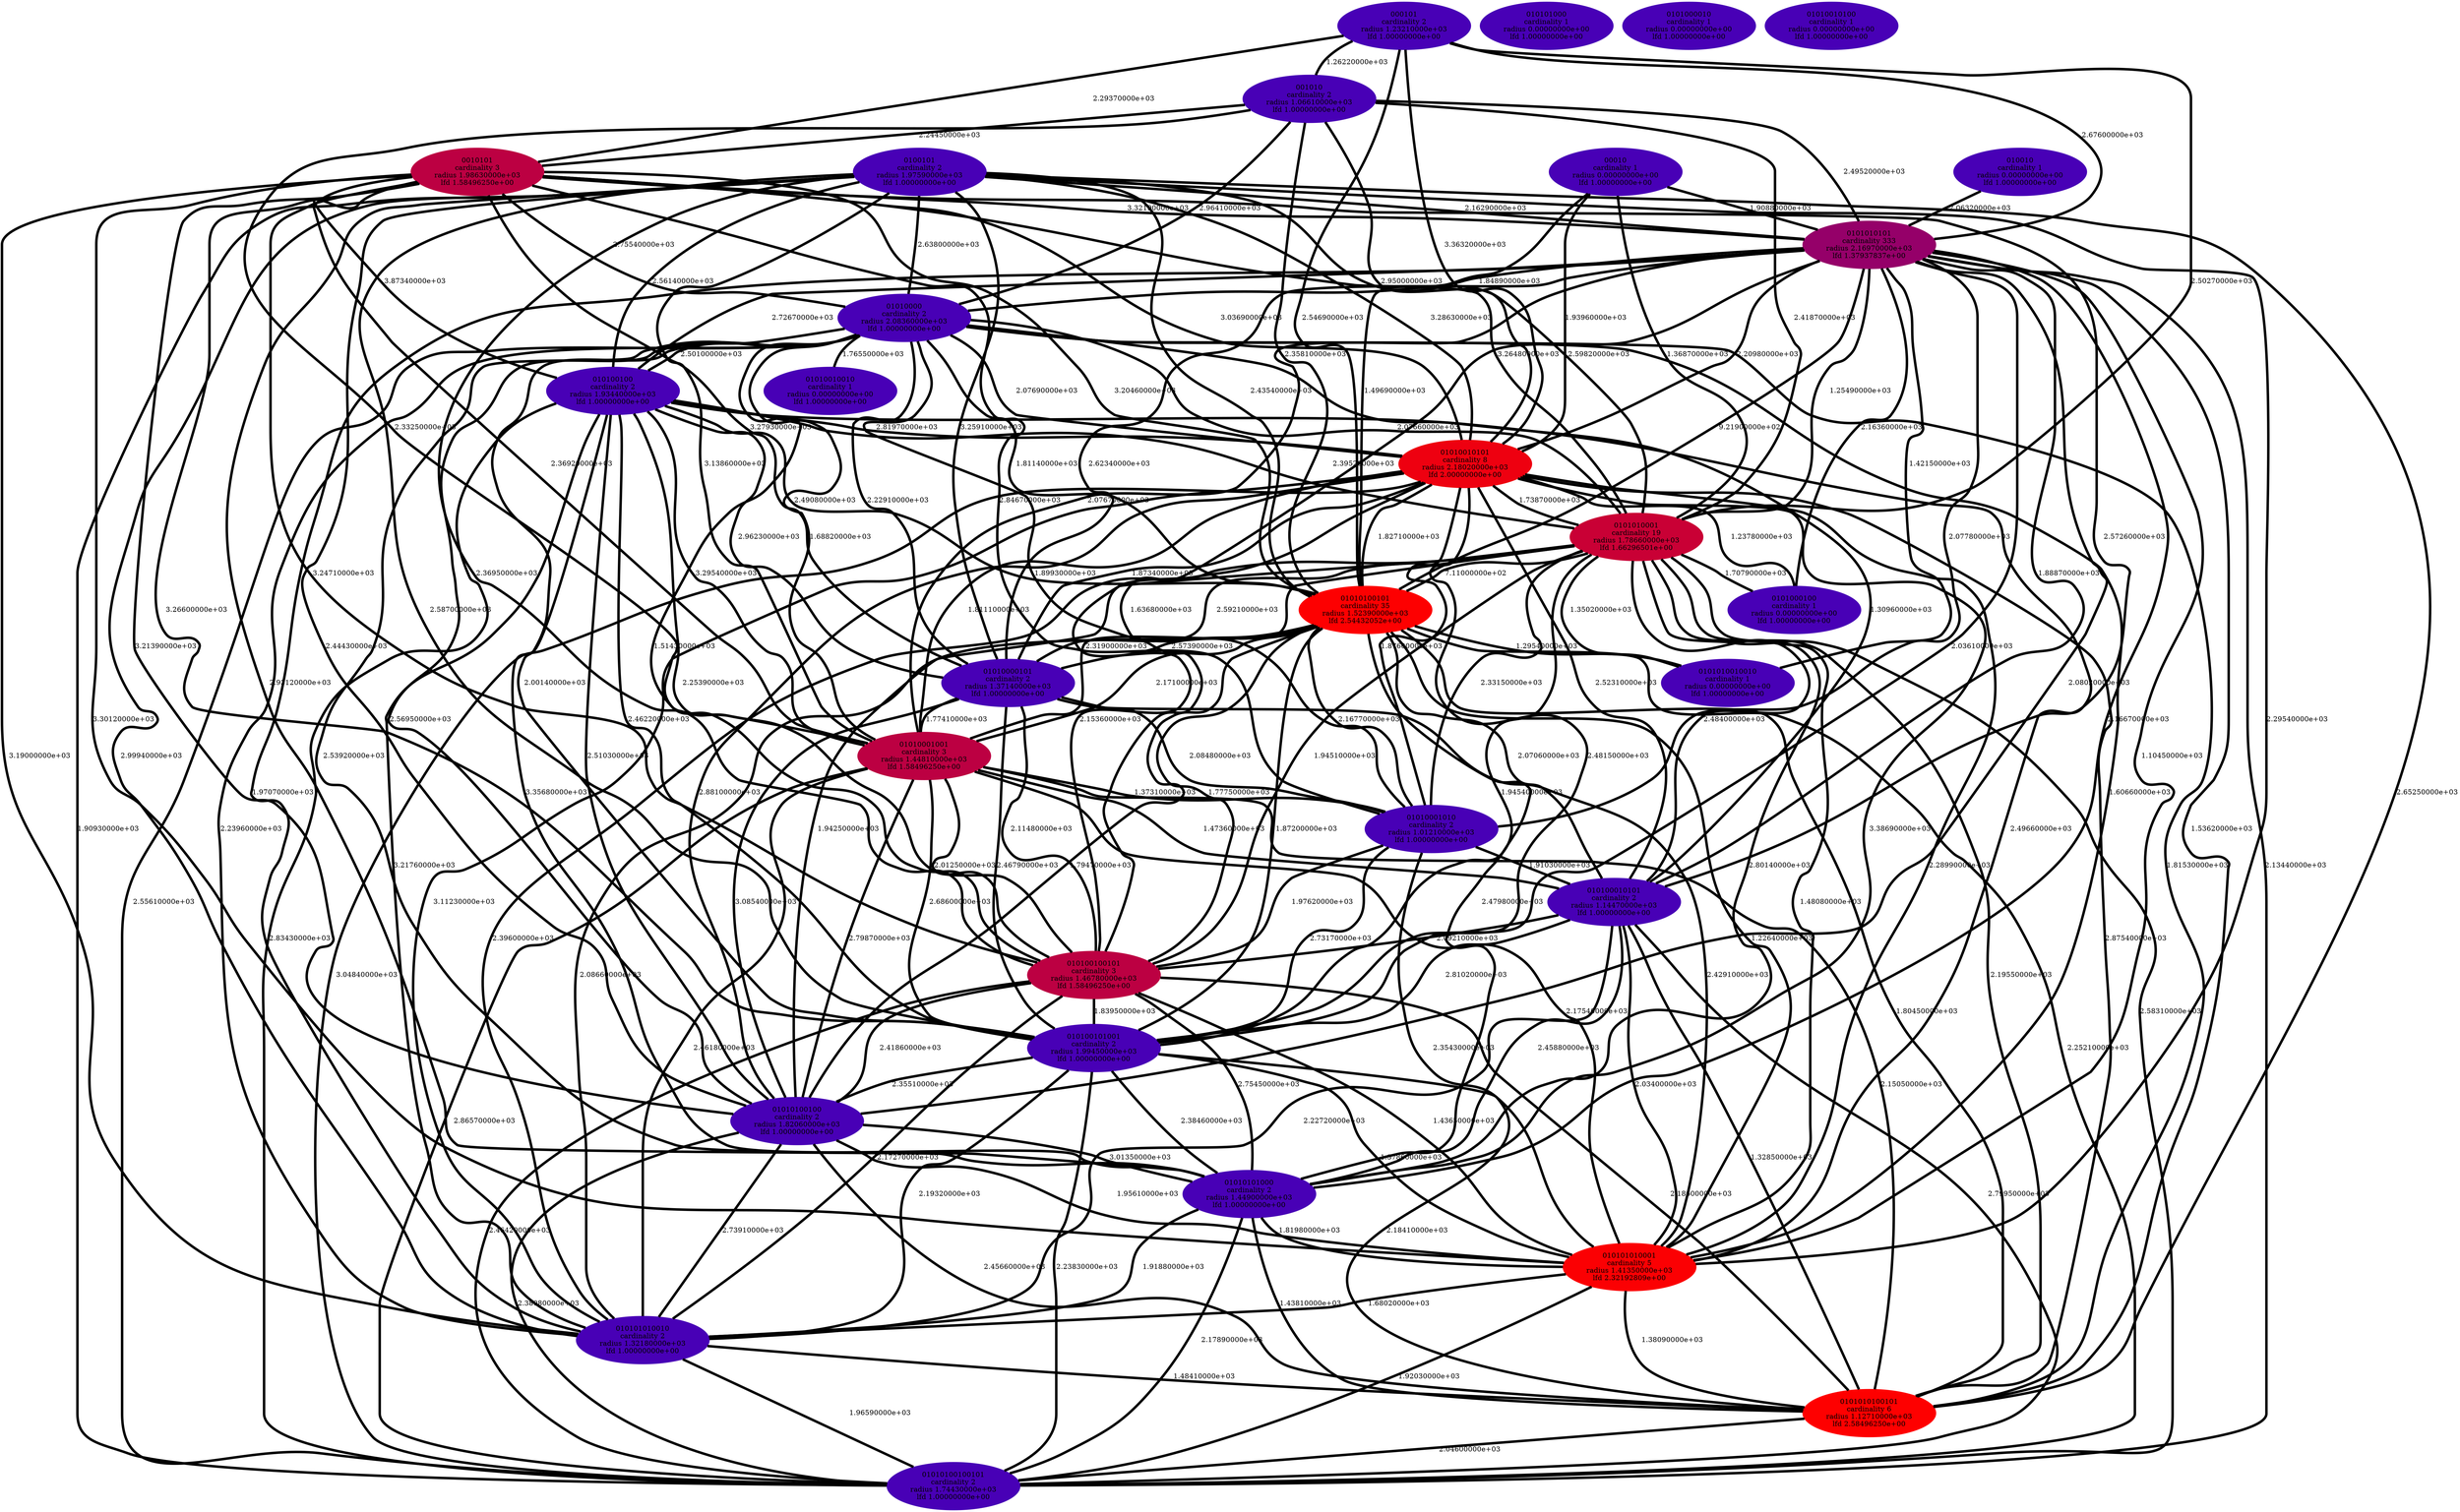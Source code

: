 graph component_cardinality_optimal_12 {
    edge[style=solid, penwidth="5", labeldistance="10"]
    0010101 [label="0010101\ncardinality 3\nradius 1.98630000e+03\nlfd 1.58496250e+00", color="#BC0042", style="filled"]
    001010 [label="001010\ncardinality 2\nradius 1.06610000e+03\nlfd 1.00000000e+00", color="#4800B6", style="filled"]
    01010001010 [label="01010001010\ncardinality 2\nradius 1.01210000e+03\nlfd 1.00000000e+00", color="#4800B6", style="filled"]
    01010001001 [label="01010001001\ncardinality 3\nradius 1.44810000e+03\nlfd 1.58496250e+00", color="#BC0042", style="filled"]
    01010100100101 [label="01010100100101\ncardinality 2\nradius 1.74430000e+03\nlfd 1.00000000e+00", color="#4800B6", style="filled"]
    010100010101 [label="010100010101\ncardinality 2\nradius 1.14470000e+03\nlfd 1.00000000e+00", color="#4800B6", style="filled"]
    00010 [label="00010\ncardinality 1\nradius 0.00000000e+00\nlfd 1.00000000e+00", color="#4800B6", style="filled"]
    0101010101 [label="0101010101\ncardinality 333\nradius 2.16970000e+03\nlfd 1.37937837e+00", color="#950069", style="filled"]
    01010000 [label="01010000\ncardinality 2\nradius 2.08360000e+03\nlfd 1.00000000e+00", color="#4800B6", style="filled"]
    0101010010010 [label="0101010010010\ncardinality 1\nradius 0.00000000e+00\nlfd 1.00000000e+00", color="#4800B6", style="filled"]
    01010101000 [label="01010101000\ncardinality 2\nradius 1.44900000e+03\nlfd 1.00000000e+00", color="#4800B6", style="filled"]
    0100101 [label="0100101\ncardinality 2\nradius 1.97590000e+03\nlfd 1.00000000e+00", color="#4800B6", style="filled"]
    010101000 [label="010101000\ncardinality 1\nradius 0.00000000e+00\nlfd 1.00000000e+00", color="#4800B6", style="filled"]
    010100100 [label="010100100\ncardinality 2\nradius 1.93440000e+03\nlfd 1.00000000e+00", color="#4800B6", style="filled"]
    010100100101 [label="010100100101\ncardinality 3\nradius 1.46780000e+03\nlfd 1.58496250e+00", color="#BC0042", style="filled"]
    0101010001 [label="0101010001\ncardinality 19\nradius 1.78660000e+03\nlfd 1.66296501e+00", color="#C90035", style="filled"]
    0101000100 [label="0101000100\ncardinality 1\nradius 0.00000000e+00\nlfd 1.00000000e+00", color="#4800B6", style="filled"]
    01010100100 [label="01010100100\ncardinality 2\nradius 1.82060000e+03\nlfd 1.00000000e+00", color="#4800B6", style="filled"]
    000101 [label="000101\ncardinality 2\nradius 1.23210000e+03\nlfd 1.00000000e+00", color="#4800B6", style="filled"]
    0101000010 [label="0101000010\ncardinality 1\nradius 0.00000000e+00\nlfd 1.00000000e+00", color="#4800B6", style="filled"]
    01010010101 [label="01010010101\ncardinality 8\nradius 2.18020000e+03\nlfd 2.00000000e+00", color="#EE0010", style="filled"]
    010010 [label="010010\ncardinality 1\nradius 0.00000000e+00\nlfd 1.00000000e+00", color="#4800B6", style="filled"]
    01010010100 [label="01010010100\ncardinality 1\nradius 0.00000000e+00\nlfd 1.00000000e+00", color="#4800B6", style="filled"]
    0101010100101 [label="0101010100101\ncardinality 6\nradius 1.12710000e+03\nlfd 2.58496250e+00", color="#FE0000", style="filled"]
    010101010010 [label="010101010010\ncardinality 2\nradius 1.32180000e+03\nlfd 1.00000000e+00", color="#4800B6", style="filled"]
    01010010010 [label="01010010010\ncardinality 1\nradius 0.00000000e+00\nlfd 1.00000000e+00", color="#4800B6", style="filled"]
    01010000101 [label="01010000101\ncardinality 2\nradius 1.37140000e+03\nlfd 1.00000000e+00", color="#4800B6", style="filled"]
    01010100101 [label="01010100101\ncardinality 35\nradius 1.52390000e+03\nlfd 2.54432052e+00", color="#FD0001", style="filled"]
    010100101001 [label="010100101001\ncardinality 2\nradius 1.99450000e+03\nlfd 1.00000000e+00", color="#4800B6", style="filled"]
    010101010001 [label="010101010001\ncardinality 5\nradius 1.41350000e+03\nlfd 2.32192809e+00", color="#FB0003", style="filled"]
    010100010101 -- 01010100100101 [label="2.79950000e+03"]
    0010101 -- 010101010010 [label="3.19000000e+03"]
    000101 -- 0010101 [label="2.29370000e+03"]
    0100101 -- 01010100100101 [label="1.90930000e+03"]
    01010100101 -- 010100010101 [label="2.07060000e+03"]
    01010001001 -- 010100010101 [label="1.47360000e+03"]
    010100010101 -- 010100101001 [label="2.81020000e+03"]
    001010 -- 01010000 [label="2.96410000e+03"]
    0010101 -- 010100100 [label="3.87340000e+03"]
    010100100101 -- 01010100100101 [label="2.46420000e+03"]
    0010101 -- 01010010101 [label="3.03690000e+03"]
    01010100100 -- 0101010100101 [label="2.45660000e+03"]
    010100100101 -- 010101010001 [label="1.43650000e+03"]
    001010 -- 01010010101 [label="2.95000000e+03"]
    01010000 -- 010101010010 [label="2.23960000e+03"]
    01010000 -- 010100100 [label="2.50100000e+03"]
    01010010101 -- 01010001001 [label="1.81110000e+03"]
    01010010101 -- 01010000101 [label="1.87340000e+03"]
    0101010101 -- 01010100100 [label="2.08020000e+03"]
    000101 -- 001010 [label="1.26220000e+03"]
    0101010101 -- 01010100101 [label="9.21900000e+02"]
    0101010001 -- 01010100100 [label="1.94250000e+03"]
    010100100 -- 0101010001 [label="2.39520000e+03"]
    010100101001 -- 01010101000 [label="2.38460000e+03"]
    001010 -- 0010101 [label="2.24450000e+03"]
    01010010101 -- 010100101001 [label="2.48150000e+03"]
    01010100101 -- 010101010001 [label="1.22640000e+03"]
    01010000 -- 01010100100101 [label="2.55610000e+03"]
    0101010101 -- 0101000100 [label="2.16360000e+03"]
    01010101000 -- 01010100100101 [label="2.17890000e+03"]
    0100101 -- 0101010101 [label="2.16290000e+03"]
    0101010101 -- 010101010010 [label="1.97070000e+03"]
    01010000 -- 01010001010 [label="1.89930000e+03"]
    01010001010 -- 010100010101 [label="1.91030000e+03"]
    001010 -- 01010100101 [label="2.35810000e+03"]
    0010101 -- 01010001001 [label="2.36920000e+03"]
    010100101001 -- 01010100100 [label="2.35510000e+03"]
    01010001001 -- 01010001010 [label="1.37310000e+03"]
    010100101001 -- 010101010010 [label="2.19320000e+03"]
    0101010101 -- 0101010001 [label="1.25490000e+03"]
    0101010001 -- 010100101001 [label="1.94540000e+03"]
    0101010001 -- 01010001001 [label="2.31900000e+03"]
    01010010101 -- 01010100100101 [label="3.04840000e+03"]
    0101010101 -- 01010010101 [label="2.20980000e+03"]
    01010100101 -- 010101010010 [label="2.08660000e+03"]
    0101010101 -- 01010100100101 [label="2.13440000e+03"]
    0010101 -- 010100010101 [label="2.57260000e+03"]
    01010000101 -- 01010001010 [label="2.08480000e+03"]
    01010100101 -- 01010000101 [label="2.57390000e+03"]
    0010101 -- 010101010001 [label="3.30120000e+03"]
    01010100100 -- 010101010010 [label="2.73910000e+03"]
    01010001001 -- 0101010100101 [label="2.15050000e+03"]
    01010010101 -- 0101010100101 [label="2.87540000e+03"]
    010100100101 -- 010101010010 [label="2.17270000e+03"]
    010101010001 -- 01010100100101 [label="1.92030000e+03"]
    01010100101 -- 0101010010010 [label="1.29540000e+03"]
    010100010101 -- 010101010001 [label="2.03400000e+03"]
    01010100100 -- 010101010001 [label="1.95610000e+03"]
    0101010101 -- 010100101001 [label="2.03610000e+03"]
    0101010101 -- 0101010100101 [label="1.53620000e+03"]
    010100100101 -- 01010101000 [label="2.75450000e+03"]
    010100100 -- 010100100101 [label="2.25390000e+03"]
    0100101 -- 01010100101 [label="2.43540000e+03"]
    01010000 -- 010100100101 [label="1.51430000e+03"]
    01010000 -- 0101010001 [label="2.07660000e+03"]
    010100100 -- 01010001001 [label="3.29540000e+03"]
    0010101 -- 01010001010 [label="2.84670000e+03"]
    01010101000 -- 0101010100101 [label="1.43810000e+03"]
    000101 -- 0101010001 [label="2.50270000e+03"]
    010101010010 -- 01010100100101 [label="1.96590000e+03"]
    010101010001 -- 010101010010 [label="1.68020000e+03"]
    01010000 -- 010100101001 [label="2.00140000e+03"]
    01010100101 -- 01010001001 [label="2.17100000e+03"]
    01010000 -- 01010100101 [label="1.81140000e+03"]
    0101010001 -- 010100010101 [label="2.48400000e+03"]
    01010001001 -- 01010100100101 [label="2.86570000e+03"]
    0101010001 -- 010101010001 [label="1.48080000e+03"]
    0101010001 -- 01010000101 [label="2.59210000e+03"]
    01010010101 -- 01010100100 [label="2.88100000e+03"]
    01010001001 -- 010101010001 [label="2.17540000e+03"]
    010100100 -- 01010010101 [label="2.81970000e+03"]
    0100101 -- 010101010010 [label="2.99940000e+03"]
    0101010001 -- 010101010010 [label="2.39600000e+03"]
    01010010101 -- 010100100101 [label="2.15360000e+03"]
    000101 -- 0101010101 [label="2.67600000e+03"]
    0100101 -- 010100100101 [label="2.36950000e+03"]
    010100101001 -- 01010100100101 [label="2.23830000e+03"]
    010100100101 -- 0101010100101 [label="2.18600000e+03"]
    0010101 -- 0101010001 [label="3.26480000e+03"]
    010100101001 -- 0101010100101 [label="2.18410000e+03"]
    010100010101 -- 01010101000 [label="2.45880000e+03"]
    01010001010 -- 010100101001 [label="2.73170000e+03"]
    01010000 -- 01010101000 [label="2.53920000e+03"]
    0101010101 -- 01010000 [label="1.84890000e+03"]
    0101010001 -- 0101000100 [label="1.70790000e+03"]
    010100101001 -- 010101010001 [label="1.37860000e+03"]
    01010100100 -- 01010101000 [label="3.01350000e+03"]
    01010001010 -- 010100100101 [label="1.97620000e+03"]
    0100101 -- 01010001001 [label="3.13860000e+03"]
    01010010101 -- 0101000100 [label="1.23780000e+03"]
    01010010101 -- 010101010010 [label="3.11230000e+03"]
    01010010101 -- 0101010001 [label="1.73870000e+03"]
    01010000101 -- 010100101001 [label="2.46790000e+03"]
    0010101 -- 01010100101 [label="3.20460000e+03"]
    000101 -- 01010010101 [label="3.36320000e+03"]
    00010 -- 0101010001 [label="1.36870000e+03"]
    01010100100 -- 01010100100101 [label="2.38080000e+03"]
    01010100101 -- 01010100100101 [label="2.25210000e+03"]
    01010010101 -- 010101010001 [label="2.28990000e+03"]
    0101010101 -- 01010000101 [label="2.62340000e+03"]
    01010000 -- 01010001001 [label="1.68820000e+03"]
    01010000 -- 01010000101 [label="2.22910000e+03"]
    0101010001 -- 01010101000 [label="2.80140000e+03"]
    01010001001 -- 010100100101 [label="2.01250000e+03"]
    01010000 -- 01010010101 [label="2.07690000e+03"]
    010100100 -- 010101010001 [label="2.49660000e+03"]
    000101 -- 01010100101 [label="2.54690000e+03"]
    01010101000 -- 010101010010 [label="1.91880000e+03"]
    0100101 -- 01010101000 [label="2.93120000e+03"]
    010101010010 -- 0101010100101 [label="1.48410000e+03"]
    0010101 -- 010100101001 [label="3.26600000e+03"]
    0100101 -- 01010000 [label="2.63800000e+03"]
    0101010101 -- 010100010101 [label="1.88870000e+03"]
    010010 -- 0101010101 [label="2.06320000e+03"]
    01010010101 -- 01010100101 [label="1.82710000e+03"]
    01010000 -- 0101010100101 [label="1.81530000e+03"]
    01010101000 -- 010101010001 [label="1.81980000e+03"]
    01010000 -- 010101010001 [label="1.60660000e+03"]
    001010 -- 01010001001 [label="2.33250000e+03"]
    0101010001 -- 010100100101 [label="1.94510000e+03"]
    010100010101 -- 0101010100101 [label="1.32850000e+03"]
    0010101 -- 01010000101 [label="3.27930000e+03"]
    010100100 -- 01010101000 [label="3.35680000e+03"]
    01010100101 -- 01010100100 [label="1.79470000e+03"]
    0010101 -- 0101010101 [label="3.32190000e+03"]
    0101010101 -- 01010001010 [label="2.07780000e+03"]
    01010000101 -- 010100100101 [label="2.11480000e+03"]
    0101010101 -- 010100100101 [label="1.63680000e+03"]
    0100101 -- 01010000101 [label="3.25910000e+03"]
    01010001001 -- 010101010010 [label="2.46180000e+03"]
    01010010101 -- 01010001010 [label="1.87600000e+03"]
    0101010001 -- 01010001010 [label="2.33150000e+03"]
    01010001001 -- 01010100100 [label="2.79870000e+03"]
    0100101 -- 0101010001 [label="2.59820000e+03"]
    0100101 -- 01010010101 [label="3.28630000e+03"]
    0010101 -- 01010100100 [label="3.21390000e+03"]
    0100101 -- 010101010001 [label="2.29540000e+03"]
    010100100 -- 01010100101 [label="2.49080000e+03"]
    01010001001 -- 010100101001 [label="2.68600000e+03"]
    001010 -- 0101010101 [label="2.49520000e+03"]
    010100100101 -- 010100101001 [label="1.83950000e+03"]
    010100100 -- 010101010010 [label="3.21760000e+03"]
    01010000 -- 010100010101 [label="1.30960000e+03"]
    0010101 -- 010100100101 [label="3.24710000e+03"]
    010101010001 -- 0101010100101 [label="1.38090000e+03"]
    010100010101 -- 010101010010 [label="2.22720000e+03"]
    01010010101 -- 010100010101 [label="2.52310000e+03"]
    010100100 -- 010100101001 [label="2.46220000e+03"]
    0101010001 -- 0101010010010 [label="1.35020000e+03"]
    01010001010 -- 010101010001 [label="2.35430000e+03"]
    0100101 -- 01010100100 [label="2.44430000e+03"]
    00010 -- 0101010101 [label="1.90880000e+03"]
    01010000 -- 01010100100 [label="2.56950000e+03"]
    0101010101 -- 010101010001 [label="1.10450000e+03"]
    0100101 -- 0101010100101 [label="2.65250000e+03"]
    0101010101 -- 01010001001 [label="2.07670000e+03"]
    01010100101 -- 0101010100101 [label="1.80450000e+03"]
    0101010101 -- 01010101000 [label="2.16670000e+03"]
    01010100101 -- 010100100101 [label="1.77750000e+03"]
    0101010100101 -- 01010100100101 [label="2.04600000e+03"]
    010100010101 -- 010100100101 [label="2.09210000e+03"]
    0101010101 -- 010100100 [label="2.72670000e+03"]
    01010000101 -- 01010100100 [label="3.08540000e+03"]
    0101010001 -- 01010100101 [label="7.11000000e+02"]
    01010100101 -- 01010001010 [label="2.16770000e+03"]
    0101010101 -- 0101010010010 [label="1.42150000e+03"]
    010100100101 -- 01010100100 [label="2.41860000e+03"]
    01010000101 -- 01010001001 [label="1.77410000e+03"]
    010100100 -- 01010100100101 [label="2.83430000e+03"]
    01010010101 -- 01010101000 [label="3.38690000e+03"]
    01010100101 -- 01010101000 [label="2.47980000e+03"]
    0100101 -- 010100101001 [label="2.58700000e+03"]
    01010000101 -- 010101010001 [label="2.42910000e+03"]
    010100100 -- 01010000101 [label="2.96230000e+03"]
    001010 -- 0101010001 [label="2.41870000e+03"]
    01010100101 -- 010100101001 [label="1.87200000e+03"]
    01010000 -- 01010010010 [label="1.76550000e+03"]
    0010101 -- 01010000 [label="2.75540000e+03"]
    00010 -- 01010100101 [label="1.49690000e+03"]
    0100101 -- 010100100 [label="2.56140000e+03"]
    010100100 -- 01010100100 [label="2.51030000e+03"]
    00010 -- 01010010101 [label="1.93960000e+03"]
    0101010001 -- 0101010100101 [label="2.19550000e+03"]
    0101010001 -- 01010100100101 [label="2.58310000e+03"]
}
